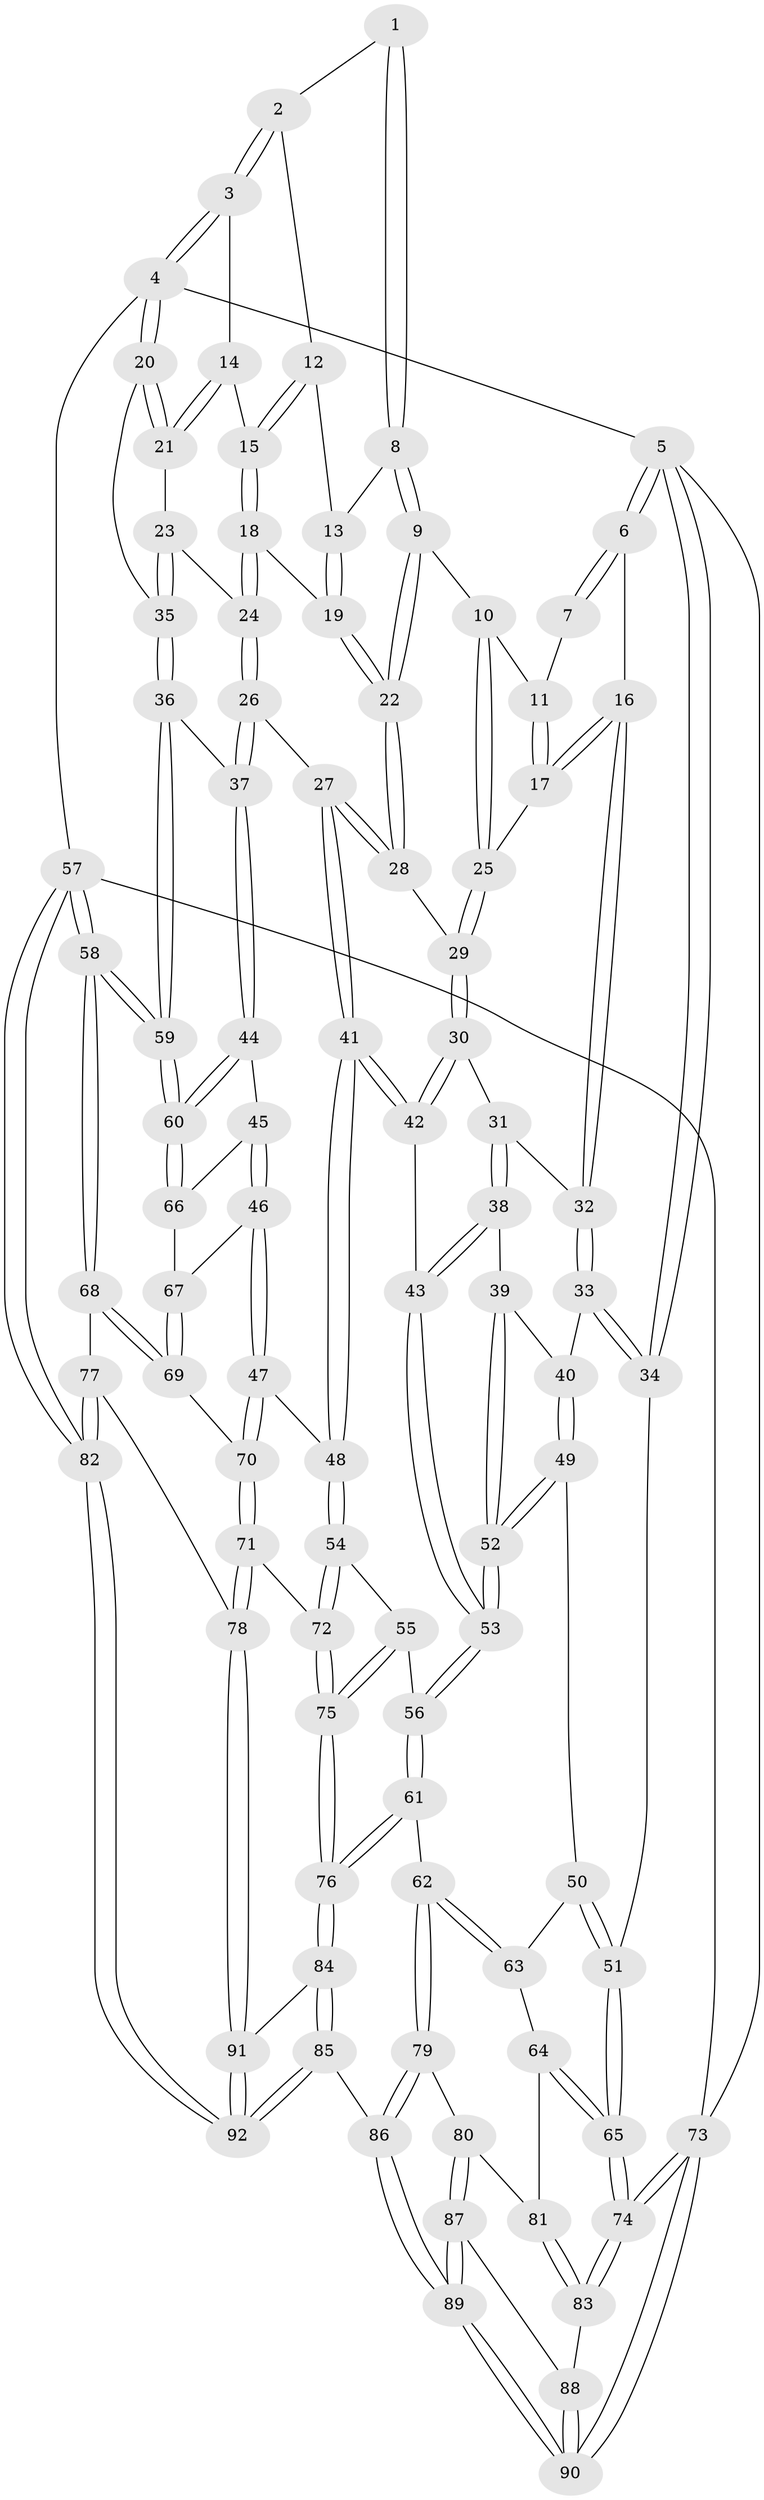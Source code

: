 // Generated by graph-tools (version 1.1) at 2025/27/03/15/25 16:27:57]
// undirected, 92 vertices, 227 edges
graph export_dot {
graph [start="1"]
  node [color=gray90,style=filled];
  1 [pos="+0.6766889471649129+0"];
  2 [pos="+0.6878084097467145+0"];
  3 [pos="+1+0"];
  4 [pos="+1+0"];
  5 [pos="+0+0"];
  6 [pos="+0.07939632701492243+0"];
  7 [pos="+0.49762380717743027+0"];
  8 [pos="+0.5860773264411794+0.09283262680206512"];
  9 [pos="+0.5472906760094057+0.12147371225669772"];
  10 [pos="+0.5092474672029497+0.09515571197539774"];
  11 [pos="+0.4793981925927649+0"];
  12 [pos="+0.6745767342230375+0.04445327891178764"];
  13 [pos="+0.6529240826946887+0.07673673822481605"];
  14 [pos="+0.9021988588811889+0"];
  15 [pos="+0.742587528588658+0.10403198475709359"];
  16 [pos="+0.2336211611091955+0.09878316980623161"];
  17 [pos="+0.3116611507309495+0.10459418371187473"];
  18 [pos="+0.7387939077853221+0.13374090531737678"];
  19 [pos="+0.6767676047502449+0.13486252474940424"];
  20 [pos="+1+0"];
  21 [pos="+0.8319565126067128+0.2174283482892592"];
  22 [pos="+0.586646806717202+0.21669450768310744"];
  23 [pos="+0.8152787814897114+0.24087423009466688"];
  24 [pos="+0.8103072692732862+0.24382075618601687"];
  25 [pos="+0.4137864803482666+0.15576046553630937"];
  26 [pos="+0.7518577368831018+0.33511959761368965"];
  27 [pos="+0.6566511562791794+0.3255969866598793"];
  28 [pos="+0.5888252905145938+0.2830401707379431"];
  29 [pos="+0.43988115878178885+0.3186000689732592"];
  30 [pos="+0.421873539547892+0.33285894548475264"];
  31 [pos="+0.31305520589414465+0.31900921542121097"];
  32 [pos="+0.18994855513045716+0.2619566780162911"];
  33 [pos="+0.06055659415783661+0.33786669972602007"];
  34 [pos="+0+0.36079380741830186"];
  35 [pos="+1+0.337203421578989"];
  36 [pos="+1+0.412011626794242"];
  37 [pos="+0.8291691263285376+0.4627209480024032"];
  38 [pos="+0.2873073529100136+0.4600596771125518"];
  39 [pos="+0.24780597660764148+0.5042776427303618"];
  40 [pos="+0.1574790161265408+0.4520512105886678"];
  41 [pos="+0.5652738367851898+0.5252298770196926"];
  42 [pos="+0.4370652215008845+0.4746991591556329"];
  43 [pos="+0.4237705841624529+0.4890194130085618"];
  44 [pos="+0.8017604096549029+0.5506742948648842"];
  45 [pos="+0.7871898620661915+0.577746455669427"];
  46 [pos="+0.7728332014775193+0.5964227677561892"];
  47 [pos="+0.7641406117755902+0.605053931576776"];
  48 [pos="+0.6024197716615054+0.5949306441950649"];
  49 [pos="+0.15271656369691422+0.6006816208755692"];
  50 [pos="+0.10101252090499342+0.6279864306005527"];
  51 [pos="+0+0.5232005431407475"];
  52 [pos="+0.2903622122945721+0.6066939736174423"];
  53 [pos="+0.33477782795175787+0.6428820247320692"];
  54 [pos="+0.5470410290900735+0.665223108865668"];
  55 [pos="+0.47773018254243493+0.6857795916536074"];
  56 [pos="+0.3396028608279816+0.6607971743177042"];
  57 [pos="+1+1"];
  58 [pos="+1+0.6633062472139715"];
  59 [pos="+1+0.6349110041673994"];
  60 [pos="+1+0.641672803945705"];
  61 [pos="+0.28682227113464415+0.7686529493372197"];
  62 [pos="+0.2652574939710501+0.7746011056853084"];
  63 [pos="+0.10127342134343315+0.6287699611537145"];
  64 [pos="+0.0939891890098468+0.7686376902472134"];
  65 [pos="+0+0.7904591234127263"];
  66 [pos="+0.9624096634588449+0.6712344504109469"];
  67 [pos="+0.9264344905639521+0.7103748004801964"];
  68 [pos="+0.9229755228291471+0.7783740470526066"];
  69 [pos="+0.9172532689749994+0.7702234342020697"];
  70 [pos="+0.7674384955383506+0.7131166218642291"];
  71 [pos="+0.7204457026152057+0.8337658938980183"];
  72 [pos="+0.6349092601814965+0.8318540746995067"];
  73 [pos="+0+1"];
  74 [pos="+0+1"];
  75 [pos="+0.4960116805852203+0.9198852670629403"];
  76 [pos="+0.4432766586312223+0.9852241230554586"];
  77 [pos="+0.9233057384854229+0.8211575684228032"];
  78 [pos="+0.7418565187903319+0.8638656468110344"];
  79 [pos="+0.2167956109390825+0.8006322700964699"];
  80 [pos="+0.2167033838527356+0.8006550218446549"];
  81 [pos="+0.16167284468835494+0.8076930539469952"];
  82 [pos="+1+1"];
  83 [pos="+0.12740322027881618+0.8576686409492206"];
  84 [pos="+0.43494392240867685+1"];
  85 [pos="+0.4219000881406869+1"];
  86 [pos="+0.2432211027858286+1"];
  87 [pos="+0.1387315799730338+1"];
  88 [pos="+0.1273989756056822+0.8578314302720418"];
  89 [pos="+0.12666837115011875+1"];
  90 [pos="+0+1"];
  91 [pos="+0.7532495862139021+0.8991745937700487"];
  92 [pos="+0.9457296626311728+1"];
  1 -- 2;
  1 -- 8;
  1 -- 8;
  2 -- 3;
  2 -- 3;
  2 -- 12;
  3 -- 4;
  3 -- 4;
  3 -- 14;
  4 -- 5;
  4 -- 20;
  4 -- 20;
  4 -- 57;
  5 -- 6;
  5 -- 6;
  5 -- 34;
  5 -- 34;
  5 -- 73;
  6 -- 7;
  6 -- 7;
  6 -- 16;
  7 -- 11;
  8 -- 9;
  8 -- 9;
  8 -- 13;
  9 -- 10;
  9 -- 22;
  9 -- 22;
  10 -- 11;
  10 -- 25;
  10 -- 25;
  11 -- 17;
  11 -- 17;
  12 -- 13;
  12 -- 15;
  12 -- 15;
  13 -- 19;
  13 -- 19;
  14 -- 15;
  14 -- 21;
  14 -- 21;
  15 -- 18;
  15 -- 18;
  16 -- 17;
  16 -- 17;
  16 -- 32;
  16 -- 32;
  17 -- 25;
  18 -- 19;
  18 -- 24;
  18 -- 24;
  19 -- 22;
  19 -- 22;
  20 -- 21;
  20 -- 21;
  20 -- 35;
  21 -- 23;
  22 -- 28;
  22 -- 28;
  23 -- 24;
  23 -- 35;
  23 -- 35;
  24 -- 26;
  24 -- 26;
  25 -- 29;
  25 -- 29;
  26 -- 27;
  26 -- 37;
  26 -- 37;
  27 -- 28;
  27 -- 28;
  27 -- 41;
  27 -- 41;
  28 -- 29;
  29 -- 30;
  29 -- 30;
  30 -- 31;
  30 -- 42;
  30 -- 42;
  31 -- 32;
  31 -- 38;
  31 -- 38;
  32 -- 33;
  32 -- 33;
  33 -- 34;
  33 -- 34;
  33 -- 40;
  34 -- 51;
  35 -- 36;
  35 -- 36;
  36 -- 37;
  36 -- 59;
  36 -- 59;
  37 -- 44;
  37 -- 44;
  38 -- 39;
  38 -- 43;
  38 -- 43;
  39 -- 40;
  39 -- 52;
  39 -- 52;
  40 -- 49;
  40 -- 49;
  41 -- 42;
  41 -- 42;
  41 -- 48;
  41 -- 48;
  42 -- 43;
  43 -- 53;
  43 -- 53;
  44 -- 45;
  44 -- 60;
  44 -- 60;
  45 -- 46;
  45 -- 46;
  45 -- 66;
  46 -- 47;
  46 -- 47;
  46 -- 67;
  47 -- 48;
  47 -- 70;
  47 -- 70;
  48 -- 54;
  48 -- 54;
  49 -- 50;
  49 -- 52;
  49 -- 52;
  50 -- 51;
  50 -- 51;
  50 -- 63;
  51 -- 65;
  51 -- 65;
  52 -- 53;
  52 -- 53;
  53 -- 56;
  53 -- 56;
  54 -- 55;
  54 -- 72;
  54 -- 72;
  55 -- 56;
  55 -- 75;
  55 -- 75;
  56 -- 61;
  56 -- 61;
  57 -- 58;
  57 -- 58;
  57 -- 82;
  57 -- 82;
  57 -- 73;
  58 -- 59;
  58 -- 59;
  58 -- 68;
  58 -- 68;
  59 -- 60;
  59 -- 60;
  60 -- 66;
  60 -- 66;
  61 -- 62;
  61 -- 76;
  61 -- 76;
  62 -- 63;
  62 -- 63;
  62 -- 79;
  62 -- 79;
  63 -- 64;
  64 -- 65;
  64 -- 65;
  64 -- 81;
  65 -- 74;
  65 -- 74;
  66 -- 67;
  67 -- 69;
  67 -- 69;
  68 -- 69;
  68 -- 69;
  68 -- 77;
  69 -- 70;
  70 -- 71;
  70 -- 71;
  71 -- 72;
  71 -- 78;
  71 -- 78;
  72 -- 75;
  72 -- 75;
  73 -- 74;
  73 -- 74;
  73 -- 90;
  73 -- 90;
  74 -- 83;
  74 -- 83;
  75 -- 76;
  75 -- 76;
  76 -- 84;
  76 -- 84;
  77 -- 78;
  77 -- 82;
  77 -- 82;
  78 -- 91;
  78 -- 91;
  79 -- 80;
  79 -- 86;
  79 -- 86;
  80 -- 81;
  80 -- 87;
  80 -- 87;
  81 -- 83;
  81 -- 83;
  82 -- 92;
  82 -- 92;
  83 -- 88;
  84 -- 85;
  84 -- 85;
  84 -- 91;
  85 -- 86;
  85 -- 92;
  85 -- 92;
  86 -- 89;
  86 -- 89;
  87 -- 88;
  87 -- 89;
  87 -- 89;
  88 -- 90;
  88 -- 90;
  89 -- 90;
  89 -- 90;
  91 -- 92;
  91 -- 92;
}
